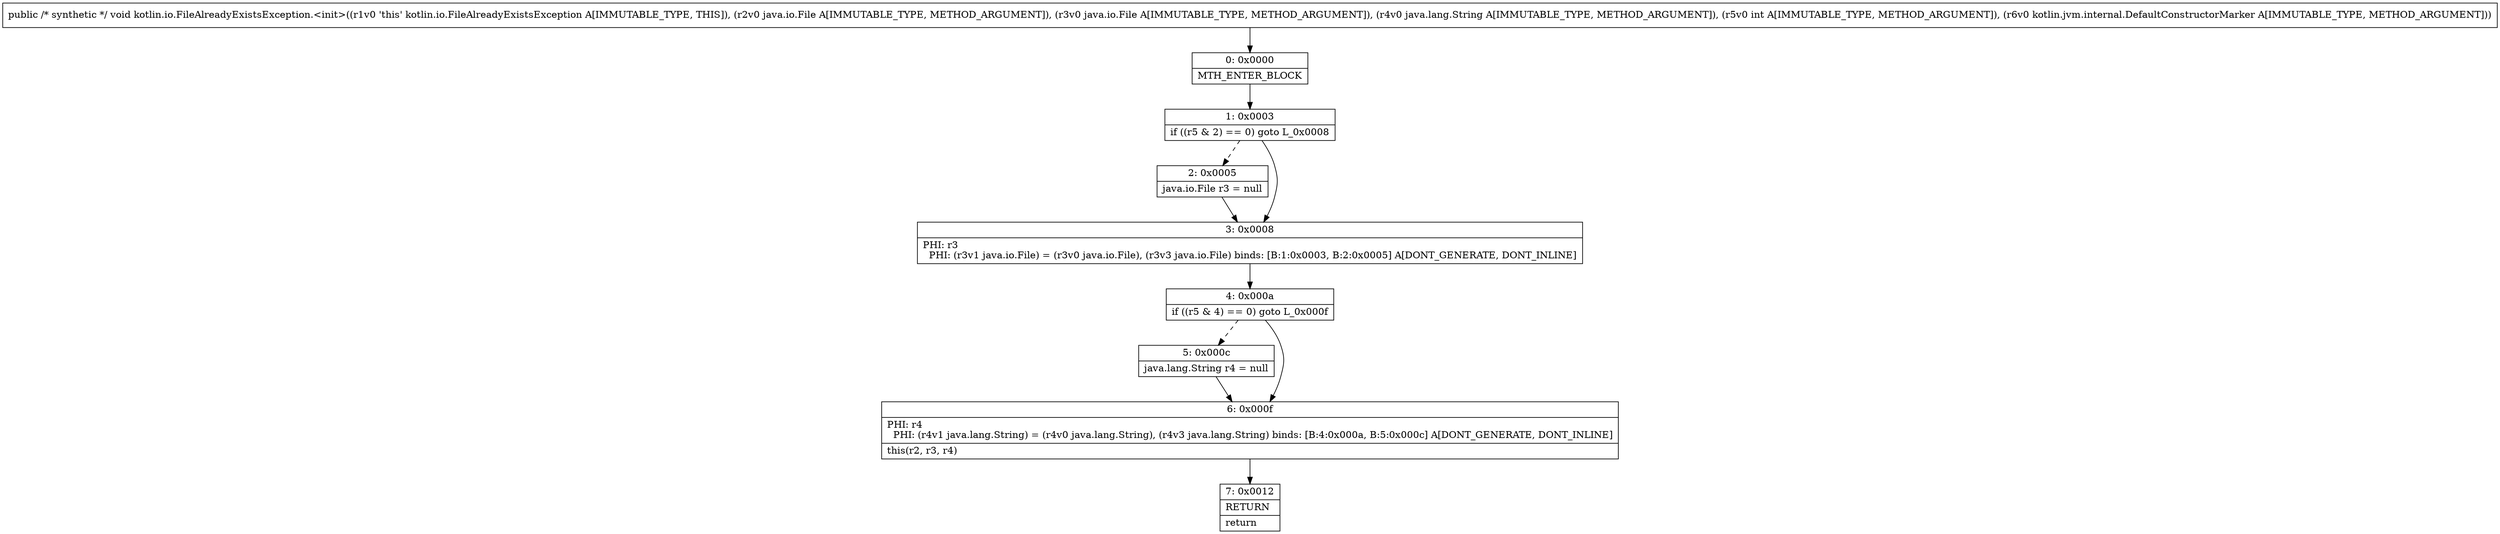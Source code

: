 digraph "CFG forkotlin.io.FileAlreadyExistsException.\<init\>(Ljava\/io\/File;Ljava\/io\/File;Ljava\/lang\/String;ILkotlin\/jvm\/internal\/DefaultConstructorMarker;)V" {
Node_0 [shape=record,label="{0\:\ 0x0000|MTH_ENTER_BLOCK\l}"];
Node_1 [shape=record,label="{1\:\ 0x0003|if ((r5 & 2) == 0) goto L_0x0008\l}"];
Node_2 [shape=record,label="{2\:\ 0x0005|java.io.File r3 = null\l}"];
Node_3 [shape=record,label="{3\:\ 0x0008|PHI: r3 \l  PHI: (r3v1 java.io.File) = (r3v0 java.io.File), (r3v3 java.io.File) binds: [B:1:0x0003, B:2:0x0005] A[DONT_GENERATE, DONT_INLINE]\l}"];
Node_4 [shape=record,label="{4\:\ 0x000a|if ((r5 & 4) == 0) goto L_0x000f\l}"];
Node_5 [shape=record,label="{5\:\ 0x000c|java.lang.String r4 = null\l}"];
Node_6 [shape=record,label="{6\:\ 0x000f|PHI: r4 \l  PHI: (r4v1 java.lang.String) = (r4v0 java.lang.String), (r4v3 java.lang.String) binds: [B:4:0x000a, B:5:0x000c] A[DONT_GENERATE, DONT_INLINE]\l|this(r2, r3, r4)\l}"];
Node_7 [shape=record,label="{7\:\ 0x0012|RETURN\l|return\l}"];
MethodNode[shape=record,label="{public \/* synthetic *\/ void kotlin.io.FileAlreadyExistsException.\<init\>((r1v0 'this' kotlin.io.FileAlreadyExistsException A[IMMUTABLE_TYPE, THIS]), (r2v0 java.io.File A[IMMUTABLE_TYPE, METHOD_ARGUMENT]), (r3v0 java.io.File A[IMMUTABLE_TYPE, METHOD_ARGUMENT]), (r4v0 java.lang.String A[IMMUTABLE_TYPE, METHOD_ARGUMENT]), (r5v0 int A[IMMUTABLE_TYPE, METHOD_ARGUMENT]), (r6v0 kotlin.jvm.internal.DefaultConstructorMarker A[IMMUTABLE_TYPE, METHOD_ARGUMENT])) }"];
MethodNode -> Node_0;
Node_0 -> Node_1;
Node_1 -> Node_2[style=dashed];
Node_1 -> Node_3;
Node_2 -> Node_3;
Node_3 -> Node_4;
Node_4 -> Node_5[style=dashed];
Node_4 -> Node_6;
Node_5 -> Node_6;
Node_6 -> Node_7;
}

